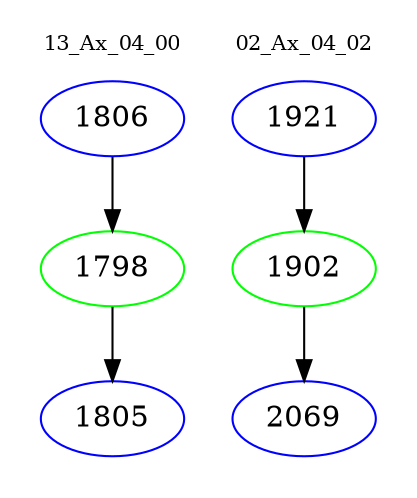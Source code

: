 digraph{
subgraph cluster_0 {
color = white
label = "13_Ax_04_00";
fontsize=10;
T0_1806 [label="1806", color="blue"]
T0_1806 -> T0_1798 [color="black"]
T0_1798 [label="1798", color="green"]
T0_1798 -> T0_1805 [color="black"]
T0_1805 [label="1805", color="blue"]
}
subgraph cluster_1 {
color = white
label = "02_Ax_04_02";
fontsize=10;
T1_1921 [label="1921", color="blue"]
T1_1921 -> T1_1902 [color="black"]
T1_1902 [label="1902", color="green"]
T1_1902 -> T1_2069 [color="black"]
T1_2069 [label="2069", color="blue"]
}
}
